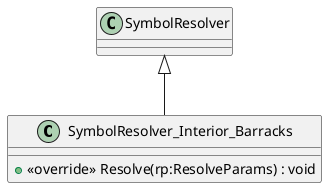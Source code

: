 @startuml
class SymbolResolver_Interior_Barracks {
    + <<override>> Resolve(rp:ResolveParams) : void
}
SymbolResolver <|-- SymbolResolver_Interior_Barracks
@enduml
